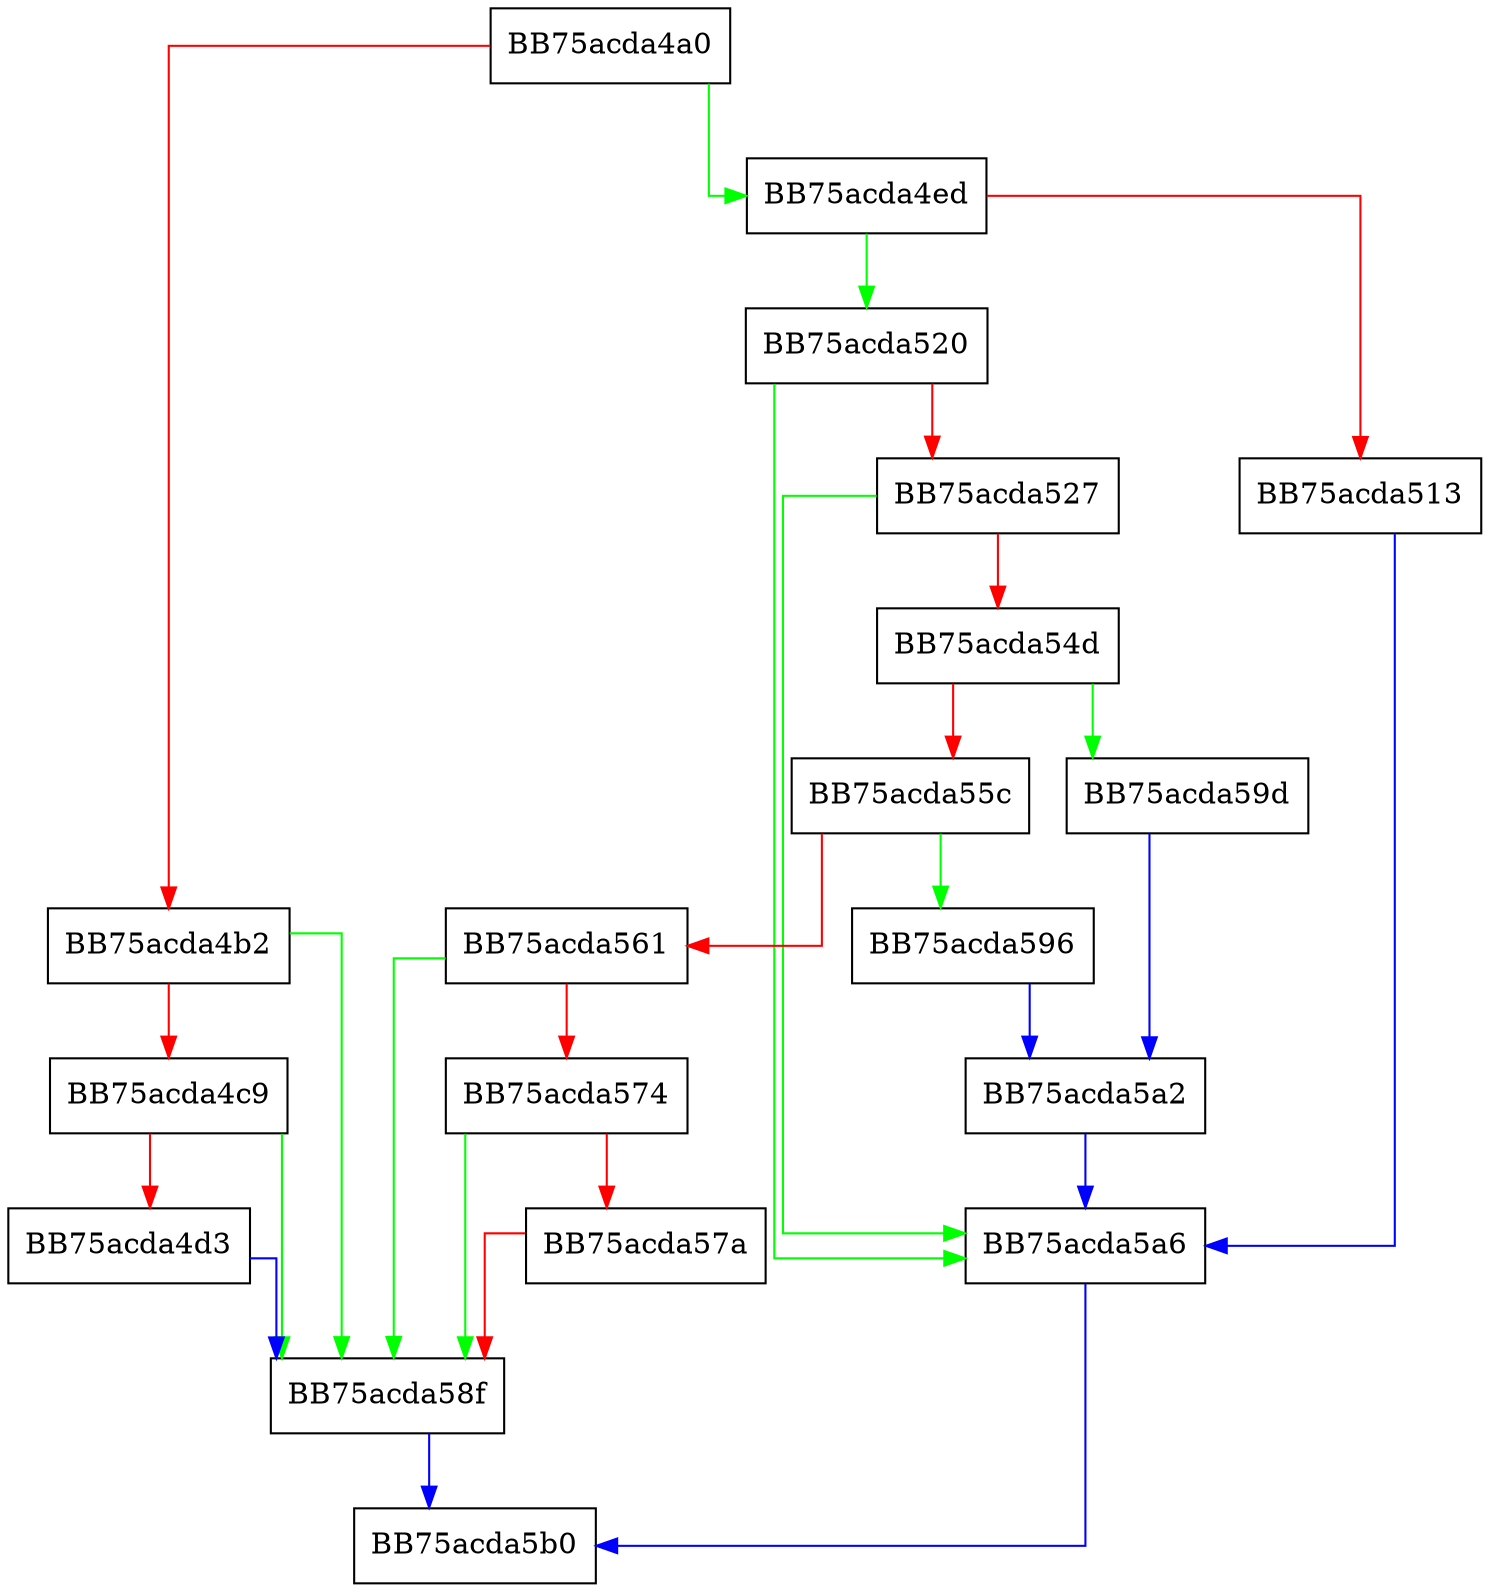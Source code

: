 digraph OidElement {
  node [shape="box"];
  graph [splines=ortho];
  BB75acda4a0 -> BB75acda4ed [color="green"];
  BB75acda4a0 -> BB75acda4b2 [color="red"];
  BB75acda4b2 -> BB75acda58f [color="green"];
  BB75acda4b2 -> BB75acda4c9 [color="red"];
  BB75acda4c9 -> BB75acda58f [color="green"];
  BB75acda4c9 -> BB75acda4d3 [color="red"];
  BB75acda4d3 -> BB75acda58f [color="blue"];
  BB75acda4ed -> BB75acda520 [color="green"];
  BB75acda4ed -> BB75acda513 [color="red"];
  BB75acda513 -> BB75acda5a6 [color="blue"];
  BB75acda520 -> BB75acda5a6 [color="green"];
  BB75acda520 -> BB75acda527 [color="red"];
  BB75acda527 -> BB75acda5a6 [color="green"];
  BB75acda527 -> BB75acda54d [color="red"];
  BB75acda54d -> BB75acda59d [color="green"];
  BB75acda54d -> BB75acda55c [color="red"];
  BB75acda55c -> BB75acda596 [color="green"];
  BB75acda55c -> BB75acda561 [color="red"];
  BB75acda561 -> BB75acda58f [color="green"];
  BB75acda561 -> BB75acda574 [color="red"];
  BB75acda574 -> BB75acda58f [color="green"];
  BB75acda574 -> BB75acda57a [color="red"];
  BB75acda57a -> BB75acda58f [color="red"];
  BB75acda58f -> BB75acda5b0 [color="blue"];
  BB75acda596 -> BB75acda5a2 [color="blue"];
  BB75acda59d -> BB75acda5a2 [color="blue"];
  BB75acda5a2 -> BB75acda5a6 [color="blue"];
  BB75acda5a6 -> BB75acda5b0 [color="blue"];
}